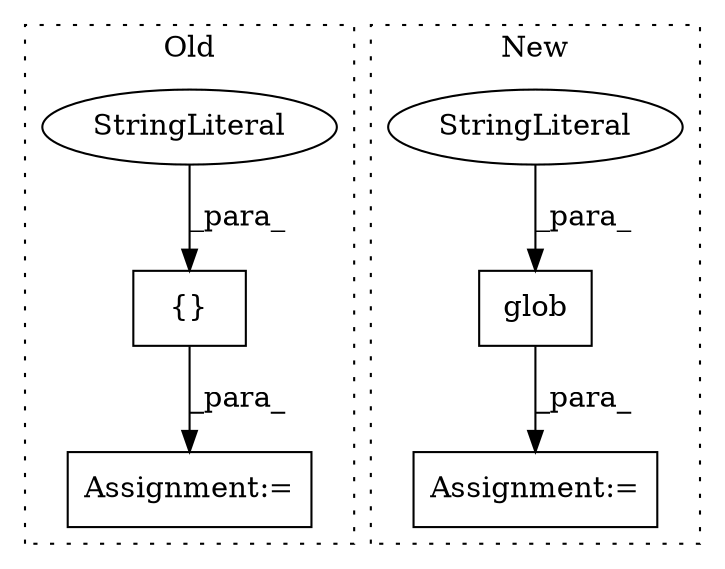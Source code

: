 digraph G {
subgraph cluster0 {
1 [label="{}" a="4" s="668,929" l="1,1" shape="box"];
4 [label="Assignment:=" a="7" s="611" l="1" shape="box"];
6 [label="StringLiteral" a="45" s="679" l="10" shape="ellipse"];
label = "Old";
style="dotted";
}
subgraph cluster1 {
2 [label="glob" a="32" s="830,880" l="5,1" shape="box"];
3 [label="Assignment:=" a="7" s="824" l="2" shape="box"];
5 [label="StringLiteral" a="45" s="835" l="40" shape="ellipse"];
label = "New";
style="dotted";
}
1 -> 4 [label="_para_"];
2 -> 3 [label="_para_"];
5 -> 2 [label="_para_"];
6 -> 1 [label="_para_"];
}